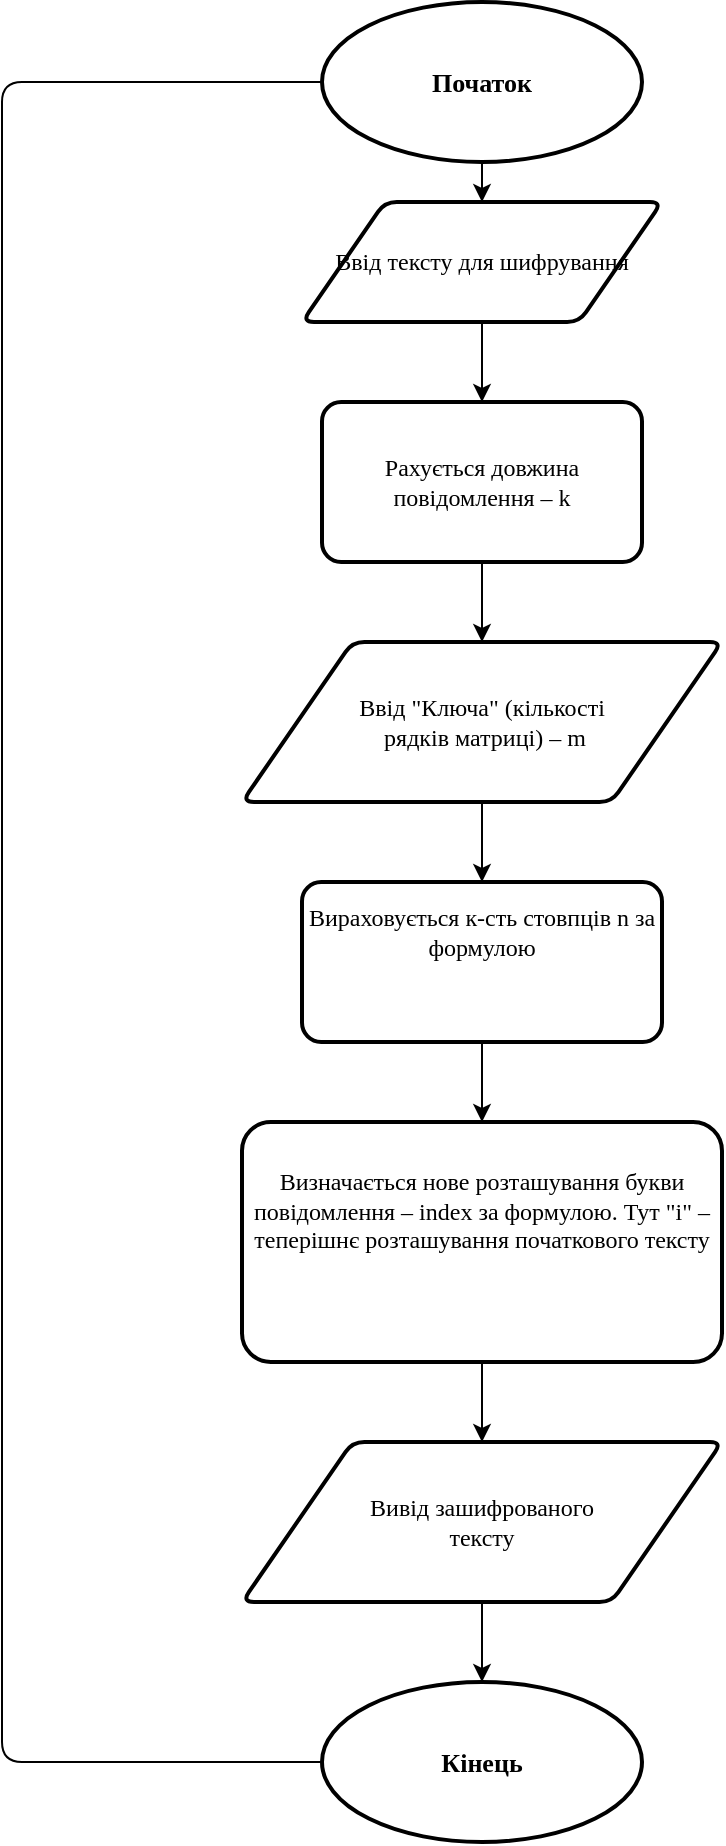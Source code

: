 <mxfile version="14.4.3" type="github">
  <diagram id="9Dp8UCiHJhZX9A7zY7ix" name="Page-1">
    <mxGraphModel dx="1729" dy="886" grid="1" gridSize="10" guides="1" tooltips="1" connect="1" arrows="1" fold="1" page="1" pageScale="1" pageWidth="800" pageHeight="1000" math="0" shadow="0">
      <root>
        <mxCell id="0" />
        <mxCell id="1" parent="0" />
        <mxCell id="2GFICvNMpx9i61T2xYFO-5" value="" style="edgeStyle=orthogonalEdgeStyle;rounded=0;orthogonalLoop=1;jettySize=auto;html=1;" parent="1" source="2GFICvNMpx9i61T2xYFO-2" target="2GFICvNMpx9i61T2xYFO-3" edge="1">
          <mxGeometry relative="1" as="geometry" />
        </mxCell>
        <mxCell id="2GFICvNMpx9i61T2xYFO-2" value="&lt;h4&gt;&lt;font face=&quot;montserrat&quot; data-font-src=&quot;https://fonts.googleapis.com/css?family=montserrat&quot; style=&quot;font-size: 13px&quot;&gt;Початок&lt;/font&gt;&lt;/h4&gt;" style="strokeWidth=2;html=1;shape=mxgraph.flowchart.start_1;whiteSpace=wrap;" parent="1" vertex="1">
          <mxGeometry x="320" y="40" width="160" height="80" as="geometry" />
        </mxCell>
        <mxCell id="2GFICvNMpx9i61T2xYFO-9" value="" style="edgeStyle=orthogonalEdgeStyle;rounded=0;orthogonalLoop=1;jettySize=auto;html=1;" parent="1" source="2GFICvNMpx9i61T2xYFO-3" edge="1">
          <mxGeometry relative="1" as="geometry">
            <mxPoint x="400" y="240" as="targetPoint" />
            <Array as="points">
              <mxPoint x="400" y="230" />
              <mxPoint x="400" y="230" />
            </Array>
          </mxGeometry>
        </mxCell>
        <mxCell id="2GFICvNMpx9i61T2xYFO-3" value="&lt;font style=&quot;font-size: 12px&quot; face=&quot;montserrat&quot; data-font-src=&quot;https://fonts.googleapis.com/css?family=montserrat&quot;&gt;Ввід тексту для шифрування&lt;/font&gt;" style="shape=parallelogram;html=1;strokeWidth=2;perimeter=parallelogramPerimeter;whiteSpace=wrap;rounded=1;arcSize=12;size=0.23;" parent="1" vertex="1">
          <mxGeometry x="310" y="140" width="180" height="60" as="geometry" />
        </mxCell>
        <mxCell id="2GFICvNMpx9i61T2xYFO-12" value="" style="edgeStyle=orthogonalEdgeStyle;rounded=0;orthogonalLoop=1;jettySize=auto;html=1;" parent="1" source="2GFICvNMpx9i61T2xYFO-8" target="2GFICvNMpx9i61T2xYFO-11" edge="1">
          <mxGeometry relative="1" as="geometry" />
        </mxCell>
        <mxCell id="2GFICvNMpx9i61T2xYFO-8" value="&lt;font face=&quot;montserrat&quot; data-font-src=&quot;https://fonts.googleapis.com/css?family=montserrat&quot; style=&quot;font-size: 12px&quot;&gt;Рахується довжина повідомлення – k&lt;/font&gt;" style="whiteSpace=wrap;html=1;rounded=1;strokeWidth=2;arcSize=12;" parent="1" vertex="1">
          <mxGeometry x="320" y="240" width="160" height="80" as="geometry" />
        </mxCell>
        <mxCell id="eneFcdt_gcRfUh5A6dOr-2" value="" style="edgeStyle=orthogonalEdgeStyle;rounded=0;orthogonalLoop=1;jettySize=auto;html=1;" parent="1" source="2GFICvNMpx9i61T2xYFO-11" target="eneFcdt_gcRfUh5A6dOr-1" edge="1">
          <mxGeometry relative="1" as="geometry" />
        </mxCell>
        <mxCell id="2GFICvNMpx9i61T2xYFO-11" value="&lt;font style=&quot;font-size: 12px&quot; face=&quot;montserrat&quot; data-font-src=&quot;https://fonts.googleapis.com/css?family=montserrat&quot;&gt;Ввід &quot;Ключа&quot; (кількості&lt;br&gt;&amp;nbsp;рядків матриці) – m&lt;/font&gt;" style="shape=parallelogram;html=1;strokeWidth=2;perimeter=parallelogramPerimeter;whiteSpace=wrap;rounded=1;arcSize=12;size=0.23;" parent="1" vertex="1">
          <mxGeometry x="280" y="360" width="240" height="80" as="geometry" />
        </mxCell>
        <mxCell id="eneFcdt_gcRfUh5A6dOr-4" value="" style="edgeStyle=orthogonalEdgeStyle;rounded=0;orthogonalLoop=1;jettySize=auto;html=1;" parent="1" source="eneFcdt_gcRfUh5A6dOr-1" target="eneFcdt_gcRfUh5A6dOr-3" edge="1">
          <mxGeometry relative="1" as="geometry" />
        </mxCell>
        <mxCell id="eneFcdt_gcRfUh5A6dOr-1" value="&lt;font face=&quot;montserrat&quot; data-font-src=&quot;https://fonts.googleapis.com/css?family=montserrat&quot;&gt;&lt;font style=&quot;font-size: 12px&quot;&gt;Вираховується к-сть стовпців n за формулою&lt;br&gt;&lt;/font&gt;&lt;br&gt;&lt;font color=&quot;#ffffff&quot; style=&quot;font-size: 13px&quot;&gt;&lt;span style=&quot;text-align: left&quot;&gt;|(k-1) &lt;/span&gt;&lt;span style=&quot;text-align: left&quot;&gt;div &lt;/span&gt;&lt;span style=&quot;text-align: left&quot;&gt;n| + 1&lt;/span&gt;&lt;/font&gt;&lt;br&gt;&lt;/font&gt;" style="whiteSpace=wrap;html=1;rounded=1;strokeWidth=2;arcSize=12;" parent="1" vertex="1">
          <mxGeometry x="310" y="480" width="180" height="80" as="geometry" />
        </mxCell>
        <mxCell id="eneFcdt_gcRfUh5A6dOr-6" value="" style="edgeStyle=orthogonalEdgeStyle;rounded=0;orthogonalLoop=1;jettySize=auto;html=1;" parent="1" source="eneFcdt_gcRfUh5A6dOr-3" target="eneFcdt_gcRfUh5A6dOr-5" edge="1">
          <mxGeometry relative="1" as="geometry" />
        </mxCell>
        <mxCell id="eneFcdt_gcRfUh5A6dOr-3" value="&lt;font face=&quot;montserrat&quot; data-font-src=&quot;https://fonts.googleapis.com/css?family=montserrat&quot; style=&quot;font-size: 12px&quot;&gt;&lt;font style=&quot;font-size: 12px&quot;&gt;Визначається нове розташування букви повідомлення – index за формулою.&amp;nbsp;&lt;span&gt;Тут &quot;i&quot; – теперішнє розташування початкового тексту&lt;/span&gt;&lt;br&gt;&lt;/font&gt;&lt;font color=&quot;#ffffff&quot; style=&quot;font-size: 13px&quot;&gt;&lt;br&gt;&lt;span style=&quot;text-align: left&quot;&gt;index = |m * (i mod n)| + |i div n|&lt;/span&gt;&lt;/font&gt;&lt;br&gt;&lt;/font&gt;" style="whiteSpace=wrap;html=1;rounded=1;strokeWidth=2;arcSize=12;" parent="1" vertex="1">
          <mxGeometry x="280" y="600" width="240" height="120" as="geometry" />
        </mxCell>
        <mxCell id="eneFcdt_gcRfUh5A6dOr-12" value="" style="edgeStyle=orthogonalEdgeStyle;rounded=0;orthogonalLoop=1;jettySize=auto;html=1;" parent="1" source="eneFcdt_gcRfUh5A6dOr-5" target="eneFcdt_gcRfUh5A6dOr-11" edge="1">
          <mxGeometry relative="1" as="geometry" />
        </mxCell>
        <mxCell id="eneFcdt_gcRfUh5A6dOr-5" value="&lt;font face=&quot;montserrat&quot;&gt;Вивід зашифрованого&lt;br&gt;тексту&lt;/font&gt;" style="shape=parallelogram;html=1;strokeWidth=2;perimeter=parallelogramPerimeter;whiteSpace=wrap;rounded=1;arcSize=12;size=0.23;" parent="1" vertex="1">
          <mxGeometry x="280" y="760" width="240" height="80" as="geometry" />
        </mxCell>
        <mxCell id="eneFcdt_gcRfUh5A6dOr-11" value="&lt;h4&gt;&lt;font face=&quot;montserrat&quot;&gt;&lt;span style=&quot;font-size: 13px&quot;&gt;Кінець&lt;/span&gt;&lt;/font&gt;&lt;/h4&gt;" style="strokeWidth=2;html=1;shape=mxgraph.flowchart.start_1;whiteSpace=wrap;" parent="1" vertex="1">
          <mxGeometry x="320" y="880" width="160" height="80" as="geometry" />
        </mxCell>
        <mxCell id="eneFcdt_gcRfUh5A6dOr-16" value="" style="endArrow=none;html=1;entryX=0;entryY=0.5;entryDx=0;entryDy=0;entryPerimeter=0;exitX=0;exitY=0.5;exitDx=0;exitDy=0;exitPerimeter=0;" parent="1" source="2GFICvNMpx9i61T2xYFO-2" target="eneFcdt_gcRfUh5A6dOr-11" edge="1">
          <mxGeometry width="50" height="50" relative="1" as="geometry">
            <mxPoint x="160" y="360" as="sourcePoint" />
            <mxPoint x="220" y="910" as="targetPoint" />
            <Array as="points">
              <mxPoint x="160" y="80" />
              <mxPoint x="160" y="920" />
            </Array>
          </mxGeometry>
        </mxCell>
      </root>
    </mxGraphModel>
  </diagram>
</mxfile>
